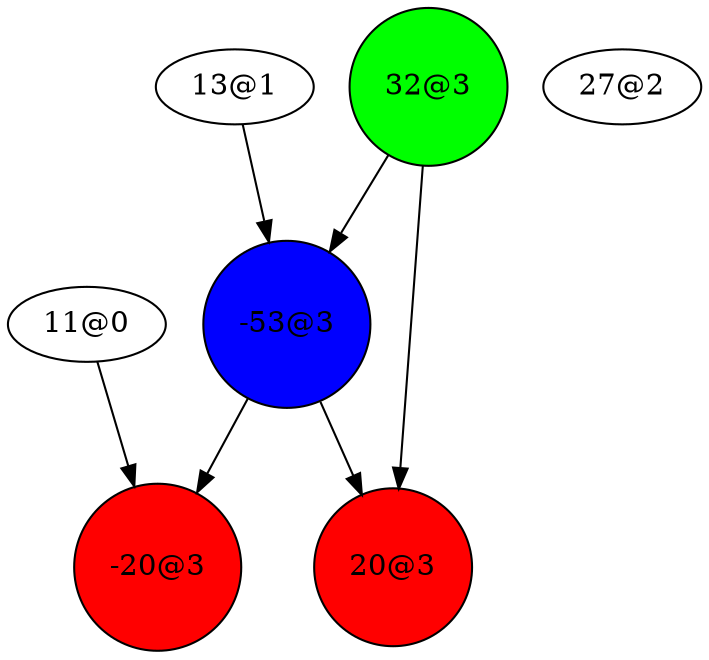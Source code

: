 digraph {
"20@3";
"-20@3";
"-53@3"->"-20@3";
"-53@3"->"20@3";
"32@3"->"20@3";
"32@3"->"-53@3";
"27@2";
"13@1"->"-53@3";
"11@0"->"-20@3";
"20@3"[shape=circle, style=filled, fillcolor=red];
"-20@3"[shape=circle, style=filled, fillcolor=red];
"-53@3"[shape=circle, style=filled, fillcolor=blue];
"32@3"[shape=circle, style=filled, fillcolor=green];
}